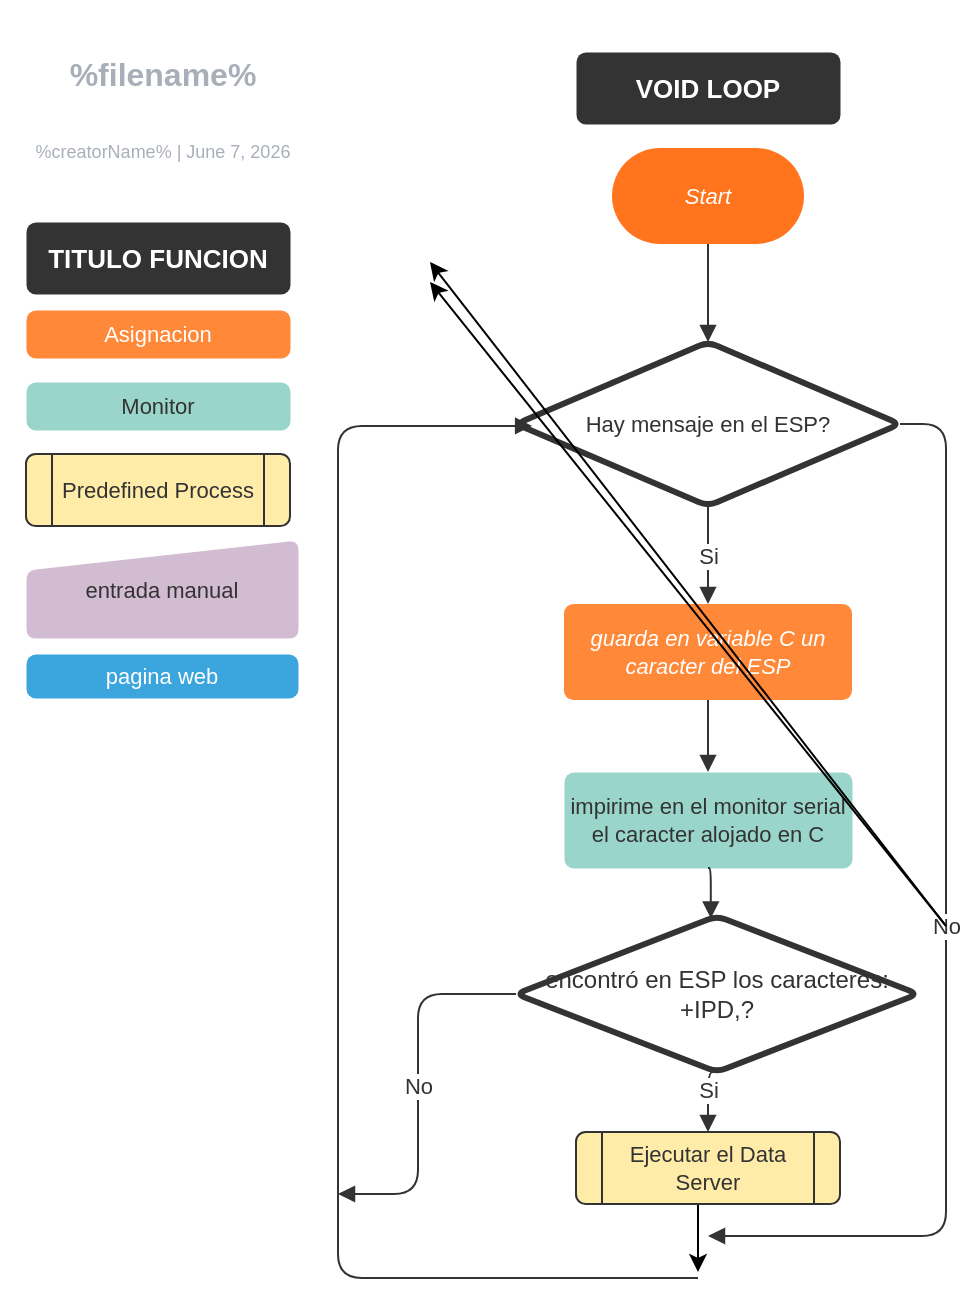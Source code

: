 <mxfile version="13.6.2" type="github" pages="3">
  <diagram id="J57KH9B6RZYCS6bBLZZx" name="Page-1">
    <mxGraphModel dx="718" dy="402" grid="1" gridSize="10" guides="1" tooltips="1" connect="1" arrows="1" fold="1" page="1" pageScale="1" pageWidth="827" pageHeight="1169" math="0" shadow="0">
      <root>
        <mxCell id="0" />
        <mxCell id="1" parent="0" />
        <UserObject label="Start" lucidchartObjectId="-.MDxyrSrIoQ" id="lFMXjnisn3vUiM2r7Eg6-1">
          <mxCell style="html=1;whiteSpace=wrap;rounded=1;arcSize=50;fontSize=11;fontColor=#ffffff;fontStyle=2;spacing=3;strokeOpacity=0;fillOpacity=100;fillColor=#ff741d;" parent="1" vertex="1" zOrder="5">
            <mxGeometry x="505" y="323" width="96" height="48" as="geometry" />
          </mxCell>
        </UserObject>
        <UserObject label="guarda en variable C un caracter del ESP" lucidchartObjectId="728Y107ycvK." id="lFMXjnisn3vUiM2r7Eg6-2">
          <mxCell style="html=1;whiteSpace=wrap;;fontSize=11;fontColor=#ffffff;fontStyle=2;spacing=3;strokeOpacity=0;fillOpacity=100;rounded=1;absoluteArcSize=1;arcSize=9.6;fillColor=#ff8839;" parent="1" vertex="1" zOrder="11">
            <mxGeometry x="481" y="551" width="144" height="48" as="geometry" />
          </mxCell>
        </UserObject>
        <UserObject label="" lucidchartObjectId="waNDZNUiQg9J" id="lFMXjnisn3vUiM2r7Eg6-3">
          <mxCell style="html=1;jettySize=18;fontSize=11;strokeColor=#333333;strokeOpacity=100;rounded=1;arcSize=24;edgeStyle=orthogonalEdgeStyle;startArrow=none;;endArrow=block;endFill=1;;exitX=0.5;exitY=1;exitPerimeter=1;entryX=0.5;entryY=-0.003;entryPerimeter=1;" parent="1" source="lFMXjnisn3vUiM2r7Eg6-1" target="lFMXjnisn3vUiM2r7Eg6-7" edge="1">
            <mxGeometry width="100" height="100" relative="1" as="geometry">
              <Array as="points" />
            </mxGeometry>
          </mxCell>
        </UserObject>
        <mxCell id="lFMXjnisn3vUiM2r7Eg6-4" value="" style="group;dropTarget=0;" parent="1" vertex="1">
          <mxGeometry x="200" y="250" width="165" height="90" as="geometry" />
        </mxCell>
        <UserObject label="%filename%" placeholders="1" lucidchartObjectId="SuaB0mNpY13K" id="lFMXjnisn3vUiM2r7Eg6-5">
          <mxCell style="html=1;whiteSpace=wrap;;fontSize=16;fontColor=#a9afb8;fontStyle=1;align=center;spacingLeft=5.628;spacingRight=9.38;spacingTop=2.68;spacing=2;strokeOpacity=0;fillOpacity=0;rounded=1;absoluteArcSize=1;arcSize=9.6;fillColor=#ffffff;" parent="lFMXjnisn3vUiM2r7Eg6-4" vertex="1" zOrder="45.132">
            <mxGeometry width="165" height="70" as="geometry" />
          </mxCell>
        </UserObject>
        <UserObject label="%creatorName%  |  %date{mmmm d, yyyy}%" placeholders="1" lucidchartObjectId="SuaBzqFhpa1o" id="lFMXjnisn3vUiM2r7Eg6-6">
          <mxCell style="html=1;whiteSpace=wrap;;fontSize=9;fontColor=#a9afb8;align=center;spacingLeft=5.628;spacingRight=9.38;spacingTop=2.68;spacing=2;strokeOpacity=0;fillOpacity=0;rounded=1;absoluteArcSize=1;arcSize=9.6;fillColor=#ffffff;" parent="lFMXjnisn3vUiM2r7Eg6-4" vertex="1" zOrder="47.132">
            <mxGeometry y="58" width="165" height="32" as="geometry" />
          </mxCell>
        </UserObject>
        <UserObject label="Hay mensaje en el ESP?" lucidchartObjectId="9JmlERP.Ujr." id="lFMXjnisn3vUiM2r7Eg6-7">
          <mxCell style="html=1;whiteSpace=wrap;rhombus;fontSize=11;fontColor=#333333;align=center;spacing=3;strokeColor=#333333;strokeOpacity=100;fillOpacity=100;rounded=1;absoluteArcSize=1;arcSize=9.6;fillColor=#ffffff;strokeWidth=3;" parent="1" vertex="1" zOrder="50.132">
            <mxGeometry x="457" y="420" width="192" height="82" as="geometry" />
          </mxCell>
        </UserObject>
        <UserObject label="" lucidchartObjectId="EWFldV10oaYS" id="lFMXjnisn3vUiM2r7Eg6-8">
          <mxCell style="html=1;jettySize=18;fontSize=11;fontColor=#333333;align=center;strokeColor=#333333;strokeOpacity=100;rounded=1;arcSize=24;edgeStyle=orthogonalEdgeStyle;startArrow=none;;endArrow=block;endFill=1;;exitX=0.5;exitY=1.003;exitPerimeter=1;entryX=0.5;entryY=0;entryPerimeter=1;" parent="1" source="lFMXjnisn3vUiM2r7Eg6-7" target="lFMXjnisn3vUiM2r7Eg6-2" edge="1">
            <mxGeometry width="100" height="100" relative="1" as="geometry">
              <Array as="points" />
            </mxGeometry>
          </mxCell>
        </UserObject>
        <mxCell id="lFMXjnisn3vUiM2r7Eg6-9" value="Si" style="text;html=1;resizable=0;labelBackgroundColor=#ffffff;align=center;verticalAlign=middle;fontColor=#333333;;fontSize=11;" parent="lFMXjnisn3vUiM2r7Eg6-8" vertex="1">
          <mxGeometry relative="1" as="geometry" />
        </mxCell>
        <UserObject label="impirime en el monitor serial el caracter alojado en C " lucidchartObjectId="kYFlknXSgfvN" id="lFMXjnisn3vUiM2r7Eg6-10">
          <mxCell style="html=1;whiteSpace=wrap;;fontSize=11;fontColor=#333333;align=center;spacing=3;strokeColor=none;strokeOpacity=100;fillOpacity=100;rounded=1;absoluteArcSize=1;arcSize=9.6;fillColor=#99d5ca;strokeWidth=0;" parent="1" vertex="1" zOrder="53.132">
            <mxGeometry x="481" y="635" width="144" height="48" as="geometry" />
          </mxCell>
        </UserObject>
        <UserObject label="" lucidchartObjectId="q3Flejtq3wXv" id="lFMXjnisn3vUiM2r7Eg6-11">
          <mxCell style="html=1;jettySize=18;fontSize=11;strokeColor=#333333;strokeOpacity=100;rounded=1;arcSize=24;edgeStyle=orthogonalEdgeStyle;startArrow=none;;endArrow=block;endFill=1;;exitX=0.5;exitY=1;exitPerimeter=1;entryX=0.5;entryY=0;entryPerimeter=1;" parent="1" source="lFMXjnisn3vUiM2r7Eg6-2" target="lFMXjnisn3vUiM2r7Eg6-10" edge="1">
            <mxGeometry width="100" height="100" relative="1" as="geometry">
              <Array as="points" />
            </mxGeometry>
          </mxCell>
        </UserObject>
        <UserObject label="&lt;div style=&quot;color:#333333;text-align: center;&quot;&gt;&lt;/div&gt;&lt;div style=&quot;color:#333333;text-align: center;&quot;&gt;encontró en ESP los caracteres:&#xa;&lt;/div&gt;&lt;div style=&quot;color:#333333;text-align: center;&quot;&gt;+IPD,?&lt;/div&gt;" lucidchartObjectId="Z3Flcusokcyv" id="lFMXjnisn3vUiM2r7Eg6-12">
          <mxCell style="html=1;whiteSpace=wrap;rhombus;overflow=width;html=1;spacing=3;strokeColor=#333333;strokeOpacity=100;fillOpacity=100;rounded=1;absoluteArcSize=1;arcSize=9.6;fillColor=#ffffff;strokeWidth=3;" parent="1" vertex="1" zOrder="55.132">
            <mxGeometry x="457" y="707" width="201" height="78" as="geometry" />
          </mxCell>
        </UserObject>
        <UserObject label="" lucidchartObjectId="I_Fl_~PFSbs2" id="lFMXjnisn3vUiM2r7Eg6-13">
          <mxCell style="html=1;jettySize=18;fontSize=11;strokeColor=#333333;strokeOpacity=100;rounded=1;arcSize=24;edgeStyle=orthogonalEdgeStyle;startArrow=none;;endArrow=block;endFill=1;;exitX=0.5;exitY=1;exitPerimeter=1;entryX=0.484;entryY=-0.002;entryPerimeter=1;" parent="1" source="lFMXjnisn3vUiM2r7Eg6-10" target="lFMXjnisn3vUiM2r7Eg6-12" edge="1">
            <mxGeometry width="100" height="100" relative="1" as="geometry">
              <Array as="points" />
            </mxGeometry>
          </mxCell>
        </UserObject>
        <UserObject label="" lucidchartObjectId="E.FlzUXnH3h0" id="lFMXjnisn3vUiM2r7Eg6-14">
          <mxCell style="html=1;jettySize=18;fontSize=11;fontColor=#333333;align=center;strokeColor=#333333;strokeOpacity=100;rounded=1;arcSize=24;edgeStyle=orthogonalEdgeStyle;startArrow=none;;endArrow=block;endFill=1;;exitX=0.5;exitY=1.005;exitPerimeter=1;entryX=0.5;entryY=-0.017;entryPerimeter=1;" parent="1" source="lFMXjnisn3vUiM2r7Eg6-12" target="lFMXjnisn3vUiM2r7Eg6-21" edge="1">
            <mxGeometry width="100" height="100" relative="1" as="geometry">
              <Array as="points" />
            </mxGeometry>
          </mxCell>
        </UserObject>
        <mxCell id="lFMXjnisn3vUiM2r7Eg6-15" value="Si" style="text;html=1;resizable=0;labelBackgroundColor=#ffffff;align=center;verticalAlign=middle;fontColor=#333333;;fontSize=11;" parent="lFMXjnisn3vUiM2r7Eg6-14" vertex="1">
          <mxGeometry x="-0.21" relative="1" as="geometry" />
        </mxCell>
        <UserObject label="" lucidchartObjectId="m~Fl4IxWwYt0" id="lFMXjnisn3vUiM2r7Eg6-16">
          <mxCell style="html=1;jettySize=18;fontSize=11;fontColor=#333333;align=center;strokeColor=#333333;strokeOpacity=100;rounded=1;arcSize=24;edgeStyle=elbowEdgeStyle;startArrow=none;;endArrow=block;endFill=1;;exitX=0.007;exitY=0.5;exitPerimeter=1;" parent="1" source="lFMXjnisn3vUiM2r7Eg6-12" edge="1">
            <mxGeometry width="100" height="100" relative="1" as="geometry">
              <Array as="points">
                <mxPoint x="408" y="798" />
              </Array>
              <mxPoint x="368" y="846" as="targetPoint" />
            </mxGeometry>
          </mxCell>
        </UserObject>
        <mxCell id="lFMXjnisn3vUiM2r7Eg6-17" value="No" style="text;html=1;resizable=0;labelBackgroundColor=#ffffff;align=center;verticalAlign=middle;fontColor=#333333;;fontSize=11;" parent="lFMXjnisn3vUiM2r7Eg6-16" vertex="1">
          <mxGeometry relative="1" as="geometry" />
        </mxCell>
        <UserObject label="Asignacion" lucidchartObjectId="laGla~-XFChX" id="lFMXjnisn3vUiM2r7Eg6-18">
          <mxCell style="html=1;whiteSpace=wrap;;fontSize=11;fontColor=#ffffff;align=center;spacing=3;strokeColor=none;strokeOpacity=100;fillOpacity=100;rounded=1;absoluteArcSize=1;arcSize=9.6;fillColor=#ff8839;strokeWidth=0;" parent="1" vertex="1" zOrder="59.132">
            <mxGeometry x="212" y="404" width="132" height="24" as="geometry" />
          </mxCell>
        </UserObject>
        <UserObject label="Monitor" lucidchartObjectId="9aGlWO-1YdPX" id="lFMXjnisn3vUiM2r7Eg6-19">
          <mxCell style="html=1;whiteSpace=wrap;;fontSize=11;fontColor=#333333;align=center;spacing=3;strokeColor=none;strokeOpacity=100;fillOpacity=100;rounded=1;absoluteArcSize=1;arcSize=9.6;fillColor=#99d5ca;strokeWidth=0;" parent="1" vertex="1" zOrder="60.132">
            <mxGeometry x="212" y="440" width="132" height="24" as="geometry" />
          </mxCell>
        </UserObject>
        <UserObject label="Predefined Process" lucidchartObjectId="leGlDY~Ii-IC" id="lFMXjnisn3vUiM2r7Eg6-20">
          <mxCell style="html=1;whiteSpace=wrap;shape=process;fontSize=11;fontColor=#333333;align=center;spacing=3;strokeColor=#333333;strokeOpacity=100;fillOpacity=100;rounded=1;absoluteArcSize=1;arcSize=9.6;fillColor=#ffeca9;" parent="1" vertex="1" zOrder="62.132">
            <mxGeometry x="212" y="476" width="132" height="36" as="geometry" />
          </mxCell>
        </UserObject>
        <mxCell id="vPxWnhAwNGNxRPmEON6K-1" style="edgeStyle=orthogonalEdgeStyle;rounded=0;orthogonalLoop=1;jettySize=auto;html=1;exitX=0.5;exitY=1;exitDx=0;exitDy=0;" parent="1" source="lFMXjnisn3vUiM2r7Eg6-21" edge="1">
          <mxGeometry relative="1" as="geometry">
            <mxPoint x="548" y="885" as="targetPoint" />
          </mxGeometry>
        </mxCell>
        <UserObject label="Ejecutar el Data Server" lucidchartObjectId="SfGlQL4ZKTYL" id="lFMXjnisn3vUiM2r7Eg6-21">
          <mxCell style="html=1;whiteSpace=wrap;shape=process;fontSize=11;fontColor=#333333;align=center;spacing=3;strokeColor=#333333;strokeOpacity=100;fillOpacity=100;rounded=1;absoluteArcSize=1;arcSize=9.6;fillColor=#ffeca9;" parent="1" vertex="1" zOrder="63.132">
            <mxGeometry x="487" y="815" width="132" height="36" as="geometry" />
          </mxCell>
        </UserObject>
        <UserObject label="" lucidchartObjectId="PhGl4kNF~YYb" id="lFMXjnisn3vUiM2r7Eg6-22">
          <mxCell style="html=1;jettySize=18;fontSize=11;fontColor=#333333;align=center;strokeColor=#333333;strokeOpacity=100;rounded=1;arcSize=24;edgeStyle=elbowEdgeStyle;startArrow=none;;endArrow=block;endFill=1;;exitX=0.993;exitY=0.5;exitPerimeter=1;" parent="1" source="lFMXjnisn3vUiM2r7Eg6-7" edge="1">
            <mxGeometry width="100" height="100" relative="1" as="geometry">
              <Array as="points">
                <mxPoint x="672" y="462" />
                <mxPoint x="672" y="485" />
                <mxPoint x="672" y="485" />
                <mxPoint x="672" y="867" />
              </Array>
              <mxPoint x="553" y="867" as="targetPoint" />
            </mxGeometry>
          </mxCell>
        </UserObject>
        <mxCell id="lFMXjnisn3vUiM2r7Eg6-23" value="No" style="text;html=1;resizable=0;labelBackgroundColor=#ffffff;align=center;verticalAlign=middle;fontColor=#333333;;fontSize=11;" parent="lFMXjnisn3vUiM2r7Eg6-22" vertex="1">
          <mxGeometry relative="1" as="geometry" />
        </mxCell>
        <mxCell id="vPxWnhAwNGNxRPmEON6K-2" style="edgeStyle=orthogonalEdgeStyle;rounded=0;orthogonalLoop=1;jettySize=auto;html=1;exitX=0;exitY=0;exitDx=0;exitDy=0;" parent="lFMXjnisn3vUiM2r7Eg6-22" source="lFMXjnisn3vUiM2r7Eg6-23" edge="1">
          <mxGeometry relative="1" as="geometry">
            <mxPoint x="414" y="390" as="targetPoint" />
          </mxGeometry>
        </mxCell>
        <mxCell id="vPxWnhAwNGNxRPmEON6K-3" style="edgeStyle=orthogonalEdgeStyle;rounded=0;orthogonalLoop=1;jettySize=auto;html=1;exitX=0;exitY=0;exitDx=0;exitDy=0;" parent="lFMXjnisn3vUiM2r7Eg6-22" source="lFMXjnisn3vUiM2r7Eg6-23" edge="1">
          <mxGeometry relative="1" as="geometry">
            <mxPoint x="414" y="380" as="targetPoint" />
          </mxGeometry>
        </mxCell>
        <UserObject label="" lucidchartObjectId="HiGlYCXL8vXb" id="lFMXjnisn3vUiM2r7Eg6-24">
          <mxCell style="html=1;jettySize=18;fontSize=11;strokeColor=#333333;strokeOpacity=100;rounded=1;arcSize=24;edgeStyle=elbowEdgeStyle;startArrow=none;;endArrow=block;endFill=1;;entryX=0.042;entryY=0.512;entryDx=0;entryDy=0;entryPerimeter=0;" parent="1" target="lFMXjnisn3vUiM2r7Eg6-7" edge="1">
            <mxGeometry width="100" height="100" relative="1" as="geometry">
              <Array as="points">
                <mxPoint x="368" y="738" />
                <mxPoint x="378" y="990" />
                <mxPoint x="368" y="1000" />
                <mxPoint x="318" y="730" />
                <mxPoint x="318" y="560" />
                <mxPoint x="453" y="986" />
                <mxPoint x="321" y="986" />
                <mxPoint x="321" y="512" />
              </Array>
              <mxPoint x="478" y="495" as="targetPoint" />
              <mxPoint x="548" y="888" as="sourcePoint" />
            </mxGeometry>
          </mxCell>
        </UserObject>
        <UserObject label="TITULO FUNCION" lucidchartObjectId="GoGl5f8_dVX1" id="lFMXjnisn3vUiM2r7Eg6-25">
          <mxCell style="html=1;whiteSpace=wrap;;fontSize=13;fontColor=#ffffff;fontStyle=1;align=center;spacing=3;strokeColor=none;strokeOpacity=100;fillOpacity=100;rounded=1;absoluteArcSize=1;arcSize=9.6;fillColor=#333333;strokeWidth=0;" parent="1" vertex="1" zOrder="66.132">
            <mxGeometry x="212" y="360" width="132" height="36" as="geometry" />
          </mxCell>
        </UserObject>
        <UserObject label="VOID LOOP" lucidchartObjectId="BpGlyWXuldib" id="lFMXjnisn3vUiM2r7Eg6-26">
          <mxCell style="html=1;whiteSpace=wrap;;fontSize=13;fontColor=#ffffff;fontStyle=1;align=center;spacing=3;strokeColor=none;strokeOpacity=100;fillOpacity=100;rounded=1;absoluteArcSize=1;arcSize=9.6;fillColor=#333333;strokeWidth=0;" parent="1" vertex="1" zOrder="67.132">
            <mxGeometry x="487" y="275" width="132" height="36" as="geometry" />
          </mxCell>
        </UserObject>
        <UserObject label="entrada manual" lucidchartObjectId="bremhlxDmQ40" id="9FtH_NDsybdByV00TXdF-1">
          <mxCell style="html=1;whiteSpace=wrap;shape=manualInput;size=15;fontSize=11;fontColor=#333333;align=center;spacing=3;strokeColor=none;strokeOpacity=100;fillOpacity=100;rounded=1;absoluteArcSize=1;arcSize=9.6;fillColor=#d1bcd2;strokeWidth=0;" vertex="1" zOrder="100.132" parent="1">
            <mxGeometry x="212" y="519" width="136" height="49" as="geometry" />
          </mxCell>
        </UserObject>
        <UserObject label="pagina web" lucidchartObjectId="_8JliMPBmOBt" id="9FtH_NDsybdByV00TXdF-2">
          <mxCell style="html=1;whiteSpace=wrap;;fontSize=11;fontColor=#ffffff;align=center;spacing=3;strokeColor=none;strokeOpacity=100;fillOpacity=100;rounded=1;absoluteArcSize=1;arcSize=9.6;fillColor=#3aa6dd;strokeWidth=0;" vertex="1" zOrder="91.132" parent="1">
            <mxGeometry x="212" y="576" width="136" height="22" as="geometry" />
          </mxCell>
        </UserObject>
      </root>
    </mxGraphModel>
  </diagram>
  <diagram id="AEMe4v9EDdZfZZdg3ouH" name="Page-2">
    <mxGraphModel dx="-233" dy="332" grid="1" gridSize="10" guides="1" tooltips="1" connect="1" arrows="1" fold="1" page="1" pageScale="1" pageWidth="827" pageHeight="1169" math="0" shadow="0">
      <root>
        <mxCell id="ReJMPsM0lWOhZXJZLUvU-0" />
        <mxCell id="ReJMPsM0lWOhZXJZLUvU-1" parent="ReJMPsM0lWOhZXJZLUvU-0" />
        <mxCell id="BzxhvAwY0qylbzLp8Mxo-0" style="edgeStyle=orthogonalEdgeStyle;rounded=0;orthogonalLoop=1;jettySize=auto;html=1;exitX=0.5;exitY=1;exitDx=0;exitDy=0;entryX=0.5;entryY=0;entryDx=0;entryDy=0;fontColor=#000000;" parent="ReJMPsM0lWOhZXJZLUvU-1" source="BzxhvAwY0qylbzLp8Mxo-1" target="BzxhvAwY0qylbzLp8Mxo-5" edge="1">
          <mxGeometry relative="1" as="geometry" />
        </mxCell>
        <UserObject label="Start" lucidchartObjectId="ZnIljQx2n8T9" id="BzxhvAwY0qylbzLp8Mxo-1">
          <mxCell style="html=1;whiteSpace=wrap;rounded=1;arcSize=50;fontSize=11;fontColor=#ffffff;fontStyle=2;spacing=3;strokeOpacity=0;fillOpacity=100;fillColor=#ff741d;" parent="ReJMPsM0lWOhZXJZLUvU-1" vertex="1" zOrder="69.132">
            <mxGeometry x="1133.5" y="228" width="96" height="48" as="geometry" />
          </mxCell>
        </UserObject>
        <UserObject label="sendData" lucidchartObjectId="hnIl0t_b-5cP" id="BzxhvAwY0qylbzLp8Mxo-2">
          <mxCell style="html=1;whiteSpace=wrap;;fontSize=13;fontColor=#ffffff;fontStyle=1;align=center;spacing=3;strokeColor=none;strokeOpacity=100;fillOpacity=100;rounded=1;absoluteArcSize=1;arcSize=9.6;fillColor=#333333;strokeWidth=0;" parent="ReJMPsM0lWOhZXJZLUvU-1" vertex="1" zOrder="68.132">
            <mxGeometry x="1115.5" y="180" width="132" height="36" as="geometry" />
          </mxCell>
        </UserObject>
        <mxCell id="BzxhvAwY0qylbzLp8Mxo-3" value="se usa para enviar comandos al ESP y tiene 2 variables de entrada: &quot;comando&quot; y &quot;tiempo&quot;" style="text;html=1;strokeColor=none;fillColor=none;align=center;verticalAlign=middle;whiteSpace=wrap;rounded=0;" parent="ReJMPsM0lWOhZXJZLUvU-1" vertex="1">
          <mxGeometry x="1263.5" y="188" width="210" height="20" as="geometry" />
        </mxCell>
        <mxCell id="XB3XruMMxSneO8XcB0y9-14" style="edgeStyle=orthogonalEdgeStyle;rounded=0;orthogonalLoop=1;jettySize=auto;html=1;exitX=0.5;exitY=1;exitDx=0;exitDy=0;entryX=0.5;entryY=0;entryDx=0;entryDy=0;fontSize=11;" edge="1" parent="ReJMPsM0lWOhZXJZLUvU-1" source="BzxhvAwY0qylbzLp8Mxo-5" target="BzxhvAwY0qylbzLp8Mxo-7">
          <mxGeometry relative="1" as="geometry" />
        </mxCell>
        <UserObject label="&lt;div style=&quot;color: #ffffff ; text-align: center&quot;&gt;crea variable &quot;time&quot; y almacena el tiempo transcurrido desde que comenzó a ejecutar el programa&lt;/div&gt;" lucidchartObjectId="1pIlAKLr_lVP" id="BzxhvAwY0qylbzLp8Mxo-5">
          <mxCell style="html=1;whiteSpace=wrap;;overflow=width;html=1;spacing=3;strokeColor=none;strokeOpacity=100;fillOpacity=100;rounded=1;absoluteArcSize=1;arcSize=9.6;fillColor=#ff8839;strokeWidth=0;" parent="ReJMPsM0lWOhZXJZLUvU-1" vertex="1" zOrder="71.132">
            <mxGeometry x="1097.5" y="295" width="168" height="81" as="geometry" />
          </mxCell>
        </UserObject>
        <mxCell id="BzxhvAwY0qylbzLp8Mxo-6" style="edgeStyle=orthogonalEdgeStyle;rounded=0;orthogonalLoop=1;jettySize=auto;html=1;exitX=0.5;exitY=1;exitDx=0;exitDy=0;entryX=0.5;entryY=0;entryDx=0;entryDy=0;entryPerimeter=0;fontColor=#000000;" parent="ReJMPsM0lWOhZXJZLUvU-1" source="BzxhvAwY0qylbzLp8Mxo-7" target="BzxhvAwY0qylbzLp8Mxo-10" edge="1">
          <mxGeometry relative="1" as="geometry" />
        </mxCell>
        <UserObject label="&lt;div style=&quot;color: #ffffff ; text-align: center&quot;&gt;Envia el contenido de la variable &quot;comando&quot; al ESP&lt;/div&gt;" lucidchartObjectId="1pIlAKLr_lVP" id="BzxhvAwY0qylbzLp8Mxo-7">
          <mxCell style="html=1;whiteSpace=wrap;;overflow=width;html=1;spacing=3;strokeColor=none;strokeOpacity=100;fillOpacity=100;rounded=1;absoluteArcSize=1;arcSize=9.6;fillColor=#ff8839;strokeWidth=0;" parent="ReJMPsM0lWOhZXJZLUvU-1" vertex="1" zOrder="71.132">
            <mxGeometry x="1097.5" y="397" width="168" height="56" as="geometry" />
          </mxCell>
        </UserObject>
        <mxCell id="XB3XruMMxSneO8XcB0y9-0" style="edgeStyle=orthogonalEdgeStyle;rounded=0;orthogonalLoop=1;jettySize=auto;html=1;exitX=0.5;exitY=1;exitDx=0;exitDy=0;exitPerimeter=0;entryX=0.5;entryY=0;entryDx=0;entryDy=0;entryPerimeter=0;fontSize=11;" edge="1" parent="ReJMPsM0lWOhZXJZLUvU-1" source="BzxhvAwY0qylbzLp8Mxo-10" target="BzxhvAwY0qylbzLp8Mxo-15">
          <mxGeometry relative="1" as="geometry" />
        </mxCell>
        <mxCell id="XB3XruMMxSneO8XcB0y9-16" style="edgeStyle=orthogonalEdgeStyle;rounded=0;orthogonalLoop=1;jettySize=auto;html=1;exitX=1;exitY=0.5;exitDx=0;exitDy=0;exitPerimeter=0;entryX=0.5;entryY=0;entryDx=0;entryDy=0;fontSize=11;" edge="1" parent="ReJMPsM0lWOhZXJZLUvU-1" source="BzxhvAwY0qylbzLp8Mxo-10" target="BzxhvAwY0qylbzLp8Mxo-23">
          <mxGeometry relative="1" as="geometry">
            <Array as="points">
              <mxPoint x="1410" y="533" />
              <mxPoint x="1410" y="910" />
              <mxPoint x="1179" y="910" />
            </Array>
          </mxGeometry>
        </mxCell>
        <mxCell id="BzxhvAwY0qylbzLp8Mxo-10" value="Ya termino&amp;nbsp;el tiempo?" style="strokeWidth=2;html=1;shape=mxgraph.flowchart.decision;fontColor=#000000;fillColor=#FFFFFF;whiteSpace=wrap;" parent="ReJMPsM0lWOhZXJZLUvU-1" vertex="1">
          <mxGeometry x="1080" y="488" width="203" height="90" as="geometry" />
        </mxCell>
        <mxCell id="BzxhvAwY0qylbzLp8Mxo-11" style="edgeStyle=orthogonalEdgeStyle;rounded=0;orthogonalLoop=1;jettySize=auto;html=1;exitX=0.5;exitY=1;exitDx=0;exitDy=0;entryX=0.5;entryY=0;entryDx=0;entryDy=0;fontColor=#000000;" parent="ReJMPsM0lWOhZXJZLUvU-1" source="BzxhvAwY0qylbzLp8Mxo-12" target="BzxhvAwY0qylbzLp8Mxo-17" edge="1">
          <mxGeometry relative="1" as="geometry" />
        </mxCell>
        <UserObject label="&lt;div style=&quot;color: #ffffff ; text-align: center&quot;&gt;Crea variable &#39;c&#39; y lee el siguiente caracter enviado por el ESP&lt;/div&gt;" lucidchartObjectId="1pIlAKLr_lVP" id="BzxhvAwY0qylbzLp8Mxo-12">
          <mxCell style="html=1;whiteSpace=wrap;;overflow=width;html=1;spacing=3;strokeColor=none;strokeOpacity=100;fillOpacity=100;rounded=1;absoluteArcSize=1;arcSize=9.6;fillColor=#ff8839;strokeWidth=0;" parent="ReJMPsM0lWOhZXJZLUvU-1" vertex="1" zOrder="71.132">
            <mxGeometry x="1097.5" y="766" width="168" height="56" as="geometry" />
          </mxCell>
        </UserObject>
        <mxCell id="XB3XruMMxSneO8XcB0y9-11" style="edgeStyle=orthogonalEdgeStyle;rounded=0;orthogonalLoop=1;jettySize=auto;html=1;exitX=0.5;exitY=1;exitDx=0;exitDy=0;exitPerimeter=0;entryX=0.5;entryY=0;entryDx=0;entryDy=0;fontSize=11;" edge="1" parent="ReJMPsM0lWOhZXJZLUvU-1" source="BzxhvAwY0qylbzLp8Mxo-15" target="BzxhvAwY0qylbzLp8Mxo-12">
          <mxGeometry relative="1" as="geometry" />
        </mxCell>
        <mxCell id="XB3XruMMxSneO8XcB0y9-12" style="edgeStyle=orthogonalEdgeStyle;rounded=0;orthogonalLoop=1;jettySize=auto;html=1;exitX=0;exitY=0.5;exitDx=0;exitDy=0;exitPerimeter=0;fontSize=11;" edge="1" parent="ReJMPsM0lWOhZXJZLUvU-1" source="BzxhvAwY0qylbzLp8Mxo-15">
          <mxGeometry relative="1" as="geometry">
            <mxPoint x="1180" y="460.0" as="targetPoint" />
            <Array as="points">
              <mxPoint x="1050" y="665" />
              <mxPoint x="1050" y="460" />
            </Array>
          </mxGeometry>
        </mxCell>
        <mxCell id="BzxhvAwY0qylbzLp8Mxo-15" value="Hay datos por leer en el ESP?" style="strokeWidth=2;html=1;shape=mxgraph.flowchart.decision;whiteSpace=wrap;fillColor=#FFFFFF;fontColor=#000000;" parent="ReJMPsM0lWOhZXJZLUvU-1" vertex="1">
          <mxGeometry x="1080" y="615" width="203" height="100" as="geometry" />
        </mxCell>
        <mxCell id="XB3XruMMxSneO8XcB0y9-5" style="edgeStyle=orthogonalEdgeStyle;rounded=0;orthogonalLoop=1;jettySize=auto;html=1;exitX=0.5;exitY=1;exitDx=0;exitDy=0;fontSize=11;" edge="1" parent="ReJMPsM0lWOhZXJZLUvU-1" source="BzxhvAwY0qylbzLp8Mxo-17">
          <mxGeometry relative="1" as="geometry">
            <mxPoint x="1340" y="660" as="targetPoint" />
          </mxGeometry>
        </mxCell>
        <UserObject label="imprime en monitor serial el contenido de la variable c" lucidchartObjectId="eXIll6rsDMtW" id="BzxhvAwY0qylbzLp8Mxo-17">
          <mxCell style="html=1;whiteSpace=wrap;;fontSize=11;fontColor=#333333;align=center;spacing=3;strokeColor=none;strokeOpacity=100;fillOpacity=100;rounded=1;absoluteArcSize=1;arcSize=9.6;fillColor=#99d5ca;strokeWidth=0;" parent="ReJMPsM0lWOhZXJZLUvU-1" vertex="1" zOrder="78.132">
            <mxGeometry x="1097.5" y="839" width="168" height="38" as="geometry" />
          </mxCell>
        </UserObject>
        <mxCell id="BzxhvAwY0qylbzLp8Mxo-18" value="No" style="text;html=1;strokeColor=none;fillColor=none;align=center;verticalAlign=middle;whiteSpace=wrap;rounded=0;fontColor=#000000;labelBackgroundColor=#ffffff;" parent="ReJMPsM0lWOhZXJZLUvU-1" vertex="1">
          <mxGeometry x="1040" y="655" width="40" height="20" as="geometry" />
        </mxCell>
        <mxCell id="BzxhvAwY0qylbzLp8Mxo-19" value="Si" style="text;html=1;strokeColor=none;fillColor=none;align=center;verticalAlign=middle;whiteSpace=wrap;rounded=0;fontColor=#000000;labelBackgroundColor=#ffffff;" parent="ReJMPsM0lWOhZXJZLUvU-1" vertex="1">
          <mxGeometry x="1159.5" y="727" width="40" height="20" as="geometry" />
        </mxCell>
        <mxCell id="BzxhvAwY0qylbzLp8Mxo-21" value="No" style="text;html=1;strokeColor=none;fillColor=none;align=center;verticalAlign=middle;whiteSpace=wrap;rounded=0;fontColor=#000000;labelBackgroundColor=#ffffff;" parent="ReJMPsM0lWOhZXJZLUvU-1" vertex="1">
          <mxGeometry x="1154.5" y="583" width="36" height="20" as="geometry" />
        </mxCell>
        <UserObject label="&lt;div style=&quot;color: #ffffff ; text-align: center&quot;&gt;RETORNO&lt;/div&gt;" lucidchartObjectId="1pIlAKLr_lVP" id="BzxhvAwY0qylbzLp8Mxo-23">
          <mxCell style="html=1;whiteSpace=wrap;;overflow=width;html=1;spacing=3;strokeColor=none;strokeOpacity=100;fillOpacity=100;rounded=1;absoluteArcSize=1;arcSize=9.6;fillColor=#ff8839;strokeWidth=0;" parent="ReJMPsM0lWOhZXJZLUvU-1" vertex="1" zOrder="71.132">
            <mxGeometry x="1095.5" y="930" width="168" height="31" as="geometry" />
          </mxCell>
        </UserObject>
        <mxCell id="BzxhvAwY0qylbzLp8Mxo-24" value="Si" style="text;html=1;strokeColor=none;fillColor=none;align=center;verticalAlign=middle;whiteSpace=wrap;rounded=0;fontColor=#000000;labelBackgroundColor=#ffffff;" parent="ReJMPsM0lWOhZXJZLUvU-1" vertex="1">
          <mxGeometry x="1320" y="523" width="40" height="20" as="geometry" />
        </mxCell>
        <mxCell id="XB3XruMMxSneO8XcB0y9-6" value="" style="endArrow=none;html=1;fontSize=11;" edge="1" parent="ReJMPsM0lWOhZXJZLUvU-1">
          <mxGeometry width="50" height="50" relative="1" as="geometry">
            <mxPoint x="1340" y="600" as="sourcePoint" />
            <mxPoint x="1340" y="660" as="targetPoint" />
          </mxGeometry>
        </mxCell>
        <mxCell id="XB3XruMMxSneO8XcB0y9-7" value="" style="endArrow=classic;html=1;fontSize=11;entryX=0.75;entryY=1;entryDx=0;entryDy=0;" edge="1" parent="ReJMPsM0lWOhZXJZLUvU-1" target="BzxhvAwY0qylbzLp8Mxo-21">
          <mxGeometry width="50" height="50" relative="1" as="geometry">
            <mxPoint x="1340" y="603" as="sourcePoint" />
            <mxPoint x="1280" y="680" as="targetPoint" />
            <Array as="points">
              <mxPoint x="1240" y="603" />
              <mxPoint x="1190" y="603" />
            </Array>
          </mxGeometry>
        </mxCell>
        <mxCell id="XB3XruMMxSneO8XcB0y9-20" value="Text" style="text;html=1;strokeColor=none;fillColor=none;align=center;verticalAlign=middle;whiteSpace=wrap;rounded=0;fontSize=11;" vertex="1" parent="ReJMPsM0lWOhZXJZLUvU-1">
          <mxGeometry x="1240" y="640" width="40" height="20" as="geometry" />
        </mxCell>
        <mxCell id="XB3XruMMxSneO8XcB0y9-21" value="Aqui quedo un corchete sin ejecutar" style="text;html=1;strokeColor=none;fillColor=none;align=center;verticalAlign=middle;whiteSpace=wrap;rounded=0;fontSize=11;" vertex="1" parent="ReJMPsM0lWOhZXJZLUvU-1">
          <mxGeometry x="1089.5" y="970" width="180" height="20" as="geometry" />
        </mxCell>
      </root>
    </mxGraphModel>
  </diagram>
  <diagram id="GH1haCNf4SAXHt_f2ADE" name="Page-3">
    <mxGraphModel dx="718" dy="1571" grid="1" gridSize="10" guides="1" tooltips="1" connect="1" arrows="1" fold="1" page="1" pageScale="1" pageWidth="827" pageHeight="1169" math="0" shadow="0">
      <root>
        <mxCell id="HaMQAaqq_N-yd5tdoKsN-0" />
        <mxCell id="HaMQAaqq_N-yd5tdoKsN-1" parent="HaMQAaqq_N-yd5tdoKsN-0" />
        <UserObject label="DATA SERVER" lucidchartObjectId="hnIl0t_b-5cP" id="tnh9P-yPczUkYGDK0phM-0">
          <mxCell style="html=1;whiteSpace=wrap;;fontSize=13;fontColor=#ffffff;fontStyle=1;align=center;spacing=3;strokeColor=none;strokeOpacity=100;fillOpacity=100;rounded=1;absoluteArcSize=1;arcSize=9.6;fillColor=#333333;strokeWidth=0;" parent="HaMQAaqq_N-yd5tdoKsN-1" vertex="1" zOrder="68.132">
            <mxGeometry x="62" y="-1156" width="132" height="36" as="geometry" />
          </mxCell>
        </UserObject>
        <UserObject label="Start" lucidchartObjectId="ZnIljQx2n8T9" id="tnh9P-yPczUkYGDK0phM-1">
          <mxCell style="html=1;whiteSpace=wrap;rounded=1;arcSize=50;fontSize=11;fontColor=#ffffff;fontStyle=2;spacing=3;strokeOpacity=0;fillOpacity=100;fillColor=#ff741d;" parent="HaMQAaqq_N-yd5tdoKsN-1" vertex="1" zOrder="69.132">
            <mxGeometry x="74" y="-1108" width="96" height="48" as="geometry" />
          </mxCell>
        </UserObject>
        <UserObject label="&lt;div style=&quot;color:#ffffff;text-align: center;&quot;&gt;retardo de 2 seg&lt;/div&gt;&lt;span style=&quot;font-size:13px;color:#000000;text-align: center;&quot;&gt; &lt;/span&gt;" lucidchartObjectId="OoIl5Y-217MX" id="tnh9P-yPczUkYGDK0phM-2">
          <mxCell style="html=1;whiteSpace=wrap;;overflow=width;html=1;spacing=3;strokeColor=none;strokeOpacity=100;fillOpacity=100;rounded=1;absoluteArcSize=1;arcSize=9.6;fillColor=#ff8839;strokeWidth=0;" parent="HaMQAaqq_N-yd5tdoKsN-1" vertex="1" zOrder="70.132">
            <mxGeometry x="38" y="-1035" width="168" height="24" as="geometry" />
          </mxCell>
        </UserObject>
        <UserObject label="&lt;div style=&quot;color: #ffffff ; text-align: center&quot;&gt;guarda en variable conexiónID&lt;br&gt;&lt;/div&gt;&lt;div style=&quot;color: #ffffff ; text-align: center&quot;&gt;el caracter que lee en ESP después de &quot;+IPD,&quot; (eso es la identificación del usuario que envía una solicitud)&lt;/div&gt;" lucidchartObjectId="1pIlAKLr_lVP" id="tnh9P-yPczUkYGDK0phM-3">
          <mxCell style="html=1;whiteSpace=wrap;;overflow=width;html=1;spacing=3;strokeColor=none;strokeOpacity=100;fillOpacity=100;rounded=1;absoluteArcSize=1;arcSize=9.6;fillColor=#ff8839;strokeWidth=0;" parent="HaMQAaqq_N-yd5tdoKsN-1" vertex="1" zOrder="71.132">
            <mxGeometry x="38" y="-988" width="168" height="81" as="geometry" />
          </mxCell>
        </UserObject>
        <UserObject label="Busca en el ESP los caracteres &quot;LED=&quot;" lucidchartObjectId="JxIlRJ30BuzQ" id="tnh9P-yPczUkYGDK0phM-4">
          <mxCell style="html=1;whiteSpace=wrap;;fontSize=11;fontColor=#ffffff;align=center;spacing=3;strokeColor=none;strokeOpacity=100;fillOpacity=100;rounded=1;absoluteArcSize=1;arcSize=9.6;fillColor=#ff8839;strokeWidth=0;" parent="HaMQAaqq_N-yd5tdoKsN-1" vertex="1" zOrder="72.132">
            <mxGeometry x="38" y="-880" width="168" height="38" as="geometry" />
          </mxCell>
        </UserObject>
        <UserObject label="&lt;div style=&quot;color:#ffffff;text-align: center;&quot;&gt;escribe en la variable &lt;/div&gt;&lt;span style=&quot;color:#333333;text-align: center;&quot;&gt;state &lt;/span&gt;&lt;span style=&quot;color:#ffffff;text-align: center;&quot;&gt;el caracter que encuentra despues de &quot;LED=&quot; y resta 48 &lt;/span&gt;" lucidchartObjectId="pzIla.2Y3vQ2" id="tnh9P-yPczUkYGDK0phM-5">
          <mxCell style="html=1;whiteSpace=wrap;;overflow=width;html=1;spacing=3;strokeColor=none;strokeOpacity=100;fillOpacity=100;rounded=1;absoluteArcSize=1;arcSize=9.6;fillColor=#ff8839;strokeWidth=0;" parent="HaMQAaqq_N-yd5tdoKsN-1" vertex="1" zOrder="73.132">
            <mxGeometry x="38" y="-823" width="168" height="57" as="geometry" />
          </mxCell>
        </UserObject>
        <UserObject label="escribe en pin 13 el contenido de la variable state (prende o apaga el LED)" lucidchartObjectId="LNIlwVLm4Pa5" id="tnh9P-yPczUkYGDK0phM-8">
          <mxCell style="html=1;whiteSpace=wrap;;fontSize=11;fontColor=#ffffff;align=center;spacing=3;strokeColor=none;strokeOpacity=100;fillOpacity=100;rounded=1;absoluteArcSize=1;arcSize=9.6;strokeWidth=0;fillColor=#FF8839;" parent="HaMQAaqq_N-yd5tdoKsN-1" vertex="1" zOrder="75.132">
            <mxGeometry x="38" y="-748" width="168" height="45" as="geometry" />
          </mxCell>
        </UserObject>
        <UserObject label="ESP tiene datos?" lucidchartObjectId="6QIlAMrQ1IXC" id="tnh9P-yPczUkYGDK0phM-9">
          <mxCell style="html=1;whiteSpace=wrap;rhombus;fontSize=11;fontColor=#333333;align=center;spacing=3;strokeColor=#333333;strokeOpacity=100;fillOpacity=100;rounded=1;absoluteArcSize=1;arcSize=9.6;fillColor=#ffffff;strokeWidth=3;" parent="HaMQAaqq_N-yd5tdoKsN-1" vertex="1" zOrder="76.132">
            <mxGeometry x="26" y="-645" width="192" height="36" as="geometry" />
          </mxCell>
        </UserObject>
        <UserObject label="escribe en variable c el caracter que hay en el ESP" lucidchartObjectId="zSIltxHqCxMt" id="tnh9P-yPczUkYGDK0phM-10">
          <mxCell style="html=1;whiteSpace=wrap;;fontSize=11;fontColor=#ffffff;align=center;spacing=3;strokeColor=none;strokeOpacity=100;fillOpacity=100;rounded=1;absoluteArcSize=1;arcSize=9.6;fillColor=#ff8839;strokeWidth=0;" parent="HaMQAaqq_N-yd5tdoKsN-1" vertex="1" zOrder="77.132">
            <mxGeometry x="38" y="-585" width="168" height="45" as="geometry" />
          </mxCell>
        </UserObject>
        <UserObject label="imprime en monitor serial el contenido de la variable c" lucidchartObjectId="eXIll6rsDMtW" id="tnh9P-yPczUkYGDK0phM-11">
          <mxCell style="html=1;whiteSpace=wrap;;fontSize=11;fontColor=#333333;align=center;spacing=3;strokeColor=none;strokeOpacity=100;fillOpacity=100;rounded=1;absoluteArcSize=1;arcSize=9.6;fillColor=#99d5ca;strokeWidth=0;" parent="HaMQAaqq_N-yd5tdoKsN-1" vertex="1" zOrder="78.132">
            <mxGeometry x="38" y="-527" width="168" height="38" as="geometry" />
          </mxCell>
        </UserObject>
        <UserObject label="" lucidchartObjectId="IRJlyQ5qa8IW" id="tnh9P-yPczUkYGDK0phM-12">
          <mxCell style="html=1;jettySize=18;fontSize=11;fontColor=#333333;align=center;strokeColor=#333333;strokeOpacity=100;rounded=1;arcSize=24;edgeStyle=orthogonalEdgeStyle;startArrow=none;;endArrow=block;endFill=1;;exitX=0.5;exitY=1.022;exitPerimeter=1;entryX=0.5;entryY=0;entryPerimeter=1;" parent="HaMQAaqq_N-yd5tdoKsN-1" source="tnh9P-yPczUkYGDK0phM-9" target="tnh9P-yPczUkYGDK0phM-10" edge="1">
            <mxGeometry width="100" height="100" relative="1" as="geometry">
              <Array as="points" />
            </mxGeometry>
          </mxCell>
        </UserObject>
        <mxCell id="tnh9P-yPczUkYGDK0phM-13" value="Yes" style="text;html=1;resizable=0;labelBackgroundColor=#ffffff;align=center;verticalAlign=middle;fontColor=#333333;;fontSize=11;" parent="tnh9P-yPczUkYGDK0phM-12" vertex="1">
          <mxGeometry relative="1" as="geometry" />
        </mxCell>
        <UserObject label="" lucidchartObjectId="YRJlUIzJIxd9" id="tnh9P-yPczUkYGDK0phM-14">
          <mxCell style="html=1;jettySize=18;fontSize=11;strokeColor=#333333;strokeOpacity=100;rounded=1;arcSize=24;edgeStyle=orthogonalEdgeStyle;startArrow=none;;endArrow=block;endFill=1;;exitX=0.5;exitY=1.0;exitPerimeter=1;entryX=0.5;entryY=0;entryPerimeter=1;" parent="HaMQAaqq_N-yd5tdoKsN-1" source="tnh9P-yPczUkYGDK0phM-10" target="tnh9P-yPczUkYGDK0phM-11" edge="1">
            <mxGeometry width="100" height="100" relative="1" as="geometry">
              <Array as="points" />
            </mxGeometry>
          </mxCell>
        </UserObject>
        <UserObject label="" lucidchartObjectId="mSJlSZecy2F1" id="tnh9P-yPczUkYGDK0phM-15">
          <mxCell style="html=1;jettySize=18;fontSize=11;strokeColor=#333333;strokeOpacity=100;rounded=1;arcSize=24;edgeStyle=elbowEdgeStyle;startArrow=none;;endArrow=block;endFill=1;;" parent="HaMQAaqq_N-yd5tdoKsN-1" edge="1">
            <mxGeometry width="100" height="100" relative="1" as="geometry">
              <Array as="points">
                <mxPoint x="16" y="-564" />
                <mxPoint x="-56" y="-593" />
                <mxPoint x="64" y="-653" />
                <mxPoint x="-36" y="-583" />
                <mxPoint x="102" y="-459" />
                <mxPoint x="-18" y="-459" />
                <mxPoint x="-18" y="-663" />
                <mxPoint x="102" y="-663" />
              </Array>
              <mxPoint x="124.0" y="-465" as="sourcePoint" />
              <mxPoint x="124.0" y="-663" as="targetPoint" />
            </mxGeometry>
          </mxCell>
        </UserObject>
        <UserObject label="" lucidchartObjectId="SSJl3pmxR6dX" id="tnh9P-yPczUkYGDK0phM-16">
          <mxCell style="html=1;jettySize=18;fontSize=11;strokeColor=#333333;strokeOpacity=100;rounded=1;arcSize=24;edgeStyle=orthogonalEdgeStyle;startArrow=none;;endArrow=block;endFill=1;;exitX=0.5;exitY=1.0;exitPerimeter=1;entryX=0.5;entryY=-0.022;entryPerimeter=1;" parent="HaMQAaqq_N-yd5tdoKsN-1" source="tnh9P-yPczUkYGDK0phM-8" target="tnh9P-yPczUkYGDK0phM-9" edge="1">
            <mxGeometry width="100" height="100" relative="1" as="geometry">
              <Array as="points" />
            </mxGeometry>
          </mxCell>
        </UserObject>
        <mxCell id="tnh9P-yPczUkYGDK0phM-17" value="Yes" style="text;html=1;resizable=0;labelBackgroundColor=#ffffff;align=center;verticalAlign=middle;fontColor=#333333;;fontSize=11;" parent="tnh9P-yPczUkYGDK0phM-16" vertex="1">
          <mxGeometry x="-0.54" relative="1" as="geometry">
            <mxPoint x="35" as="offset" />
          </mxGeometry>
        </mxCell>
        <UserObject label="" lucidchartObjectId="gTJlDAqMzMAw" id="tnh9P-yPczUkYGDK0phM-18">
          <mxCell style="html=1;jettySize=18;fontSize=11;strokeColor=#333333;strokeOpacity=100;rounded=1;arcSize=24;edgeStyle=elbowEdgeStyle;startArrow=none;;endArrow=block;endFill=1;;exitX=0.5;exitY=1.0;exitPerimeter=1;" parent="HaMQAaqq_N-yd5tdoKsN-1" source="tnh9P-yPczUkYGDK0phM-11" edge="1">
            <mxGeometry width="100" height="100" relative="1" as="geometry">
              <Array as="points" />
              <mxPoint x="122" y="-465" as="targetPoint" />
            </mxGeometry>
          </mxCell>
        </UserObject>
        <UserObject label="" lucidchartObjectId="7VJljt9D6Yff" id="tnh9P-yPczUkYGDK0phM-19">
          <mxCell style="html=1;jettySize=18;fontSize=11;fontColor=#333333;align=center;strokeColor=#333333;strokeOpacity=100;rounded=1;arcSize=24;edgeStyle=orthogonalEdgeStyle;startArrow=none;;endArrow=block;endFill=1;;exitX=1.005;exitY=0.5;exitPerimeter=1;entryX=0.5;entryY=0;entryPerimeter=1;" parent="HaMQAaqq_N-yd5tdoKsN-1" source="tnh9P-yPczUkYGDK0phM-9" target="tnh9P-yPczUkYGDK0phM-26" edge="1">
            <mxGeometry width="100" height="100" relative="1" as="geometry">
              <Array as="points">
                <mxPoint x="246" y="-627" />
                <mxPoint x="246" y="-453" />
                <mxPoint x="122" y="-453" />
              </Array>
            </mxGeometry>
          </mxCell>
        </UserObject>
        <mxCell id="tnh9P-yPczUkYGDK0phM-20" value="No" style="text;html=1;resizable=0;labelBackgroundColor=#ffffff;align=center;verticalAlign=middle;fontColor=#333333;;fontSize=11;" parent="tnh9P-yPczUkYGDK0phM-19" vertex="1">
          <mxGeometry relative="1" as="geometry" />
        </mxCell>
        <UserObject label="" lucidchartObjectId="G2Jl1wKGURMo" id="tnh9P-yPczUkYGDK0phM-21">
          <mxCell style="html=1;jettySize=18;fontSize=11;strokeColor=#333333;strokeOpacity=100;rounded=1;arcSize=24;edgeStyle=orthogonalEdgeStyle;startArrow=none;;endArrow=block;endFill=1;;exitX=0.5;exitY=1.0;exitPerimeter=1;entryX=0.5;entryY=0;entryPerimeter=1;" parent="HaMQAaqq_N-yd5tdoKsN-1" source="tnh9P-yPczUkYGDK0phM-5" target="tnh9P-yPczUkYGDK0phM-8" edge="1">
            <mxGeometry width="100" height="100" relative="1" as="geometry">
              <Array as="points" />
            </mxGeometry>
          </mxCell>
        </UserObject>
        <UserObject label="" lucidchartObjectId="L2Jlq-FqggtV" id="tnh9P-yPczUkYGDK0phM-22">
          <mxCell style="html=1;jettySize=18;fontSize=11;strokeColor=#333333;strokeOpacity=100;rounded=1;arcSize=24;edgeStyle=orthogonalEdgeStyle;startArrow=none;;endArrow=block;endFill=1;;exitX=0.5;exitY=1.0;exitPerimeter=1;entryX=0.5;entryY=0;entryPerimeter=1;" parent="HaMQAaqq_N-yd5tdoKsN-1" source="tnh9P-yPczUkYGDK0phM-4" target="tnh9P-yPczUkYGDK0phM-5" edge="1">
            <mxGeometry width="100" height="100" relative="1" as="geometry">
              <Array as="points" />
            </mxGeometry>
          </mxCell>
        </UserObject>
        <UserObject label="" lucidchartObjectId="S2JlhbS2hh7s" id="tnh9P-yPczUkYGDK0phM-23">
          <mxCell style="html=1;jettySize=18;fontSize=11;strokeColor=#333333;strokeOpacity=100;rounded=1;arcSize=24;edgeStyle=orthogonalEdgeStyle;startArrow=none;;endArrow=block;endFill=1;;exitX=0.5;exitY=1.0;exitPerimeter=1;entryX=0.5;entryY=0;entryPerimeter=1;" parent="HaMQAaqq_N-yd5tdoKsN-1" source="tnh9P-yPczUkYGDK0phM-3" target="tnh9P-yPczUkYGDK0phM-4" edge="1">
            <mxGeometry width="100" height="100" relative="1" as="geometry">
              <Array as="points" />
            </mxGeometry>
          </mxCell>
        </UserObject>
        <UserObject label="" lucidchartObjectId="Y2JlD0G6Eeih" id="tnh9P-yPczUkYGDK0phM-24">
          <mxCell style="html=1;jettySize=18;fontSize=11;strokeColor=#333333;strokeOpacity=100;rounded=1;arcSize=24;edgeStyle=orthogonalEdgeStyle;startArrow=none;;endArrow=block;endFill=1;;exitX=0.5;exitY=1;exitPerimeter=1;entryX=0.5;entryY=0;entryPerimeter=1;" parent="HaMQAaqq_N-yd5tdoKsN-1" source="tnh9P-yPczUkYGDK0phM-2" target="tnh9P-yPczUkYGDK0phM-3" edge="1">
            <mxGeometry width="100" height="100" relative="1" as="geometry">
              <Array as="points" />
            </mxGeometry>
          </mxCell>
        </UserObject>
        <UserObject label="" lucidchartObjectId="52JlOfj3kiGz" id="tnh9P-yPczUkYGDK0phM-25">
          <mxCell style="html=1;jettySize=18;fontSize=11;strokeColor=#333333;strokeOpacity=100;rounded=1;arcSize=24;edgeStyle=orthogonalEdgeStyle;startArrow=none;;endArrow=block;endFill=1;;exitX=0.5;exitY=1;exitPerimeter=1;entryX=0.5;entryY=0;entryPerimeter=1;" parent="HaMQAaqq_N-yd5tdoKsN-1" source="tnh9P-yPczUkYGDK0phM-1" target="tnh9P-yPczUkYGDK0phM-2" edge="1">
            <mxGeometry width="100" height="100" relative="1" as="geometry">
              <Array as="points" />
            </mxGeometry>
          </mxCell>
        </UserObject>
        <UserObject label="se crea la variable html " lucidchartObjectId="_8JliMPBmOBt" id="tnh9P-yPczUkYGDK0phM-26">
          <mxCell style="html=1;whiteSpace=wrap;;fontSize=11;fontColor=#ffffff;align=center;spacing=3;strokeColor=none;strokeOpacity=100;fillOpacity=100;rounded=1;absoluteArcSize=1;arcSize=9.6;fillColor=#3aa6dd;strokeWidth=0;" parent="HaMQAaqq_N-yd5tdoKsN-1" vertex="1" zOrder="91.132">
            <mxGeometry x="40" y="-434" width="165" height="58" as="geometry" />
          </mxCell>
        </UserObject>
        <UserObject label="se agrega a la variable html la leyenda encabezado &quot;HAGALO USTED&quot;" lucidchartObjectId="r_JlF2mHvgSZ" id="tnh9P-yPczUkYGDK0phM-27">
          <mxCell style="html=1;whiteSpace=wrap;;fontSize=11;fontColor=#ffffff;align=center;spacing=3;strokeColor=none;strokeOpacity=100;fillOpacity=100;rounded=1;absoluteArcSize=1;arcSize=9.6;fillColor=#3aa6dd;strokeWidth=0;" parent="HaMQAaqq_N-yd5tdoKsN-1" vertex="1" zOrder="92.132">
            <mxGeometry x="40" y="-346" width="165" height="58" as="geometry" />
          </mxCell>
        </UserObject>
        <UserObject label="también se agrega la leyenda &quot;Biénvenido a la página de HAGALO USTED&quot;" lucidchartObjectId="NfKl-Arav8Nf" id="tnh9P-yPczUkYGDK0phM-28">
          <mxCell style="html=1;whiteSpace=wrap;;fontSize=11;fontColor=#ffffff;align=center;spacing=3;strokeColor=none;strokeOpacity=100;fillOpacity=100;rounded=1;absoluteArcSize=1;arcSize=9.6;fillColor=#3aa6dd;strokeWidth=0;" parent="HaMQAaqq_N-yd5tdoKsN-1" vertex="1" zOrder="94.132">
            <mxGeometry x="40" y="-263" width="165" height="58" as="geometry" />
          </mxCell>
        </UserObject>
        <mxCell id="tnh9P-yPczUkYGDK0phM-85" style="edgeStyle=orthogonalEdgeStyle;rounded=0;orthogonalLoop=1;jettySize=auto;html=1;exitX=0.5;exitY=1;exitDx=0;exitDy=0;entryX=0.5;entryY=0;entryDx=0;entryDy=0;" parent="HaMQAaqq_N-yd5tdoKsN-1" source="tnh9P-yPczUkYGDK0phM-29" edge="1">
          <mxGeometry relative="1" as="geometry">
            <mxPoint x="121.75" y="-96" as="targetPoint" />
          </mxGeometry>
        </mxCell>
        <UserObject label="&lt;div style=&quot;color:#ffffff;text-align: center;&quot;&gt;se agrega a la variable html  2 botones en la pagina web:&#xa;&lt;/div&gt;&lt;div style=&quot;color:#ffffff;text-align: center;&quot;&gt;Encender LED (led=1)&#xa;&lt;/div&gt;&lt;div style=&quot;color:#ffffff;text-align: center;&quot;&gt;Apagar LED (led=0) &lt;/div&gt;" lucidchartObjectId="80dmR9_.lWsI" id="tnh9P-yPczUkYGDK0phM-29">
          <mxCell style="html=1;whiteSpace=wrap;;overflow=width;html=1;spacing=3;strokeColor=none;strokeOpacity=100;fillOpacity=100;rounded=1;absoluteArcSize=1;arcSize=9.6;fillColor=#3aa6dd;strokeWidth=0;" parent="HaMQAaqq_N-yd5tdoKsN-1" vertex="1" zOrder="96.132">
            <mxGeometry x="40" y="-181" width="165" height="71" as="geometry" />
          </mxCell>
        </UserObject>
        <mxCell id="tnh9P-yPczUkYGDK0phM-30" value="&lt;div style=&quot;color: rgb(51, 51, 51); font-size: 11px;&quot;&gt;Cuando se pincha en el boton &#39;enceder LED&#39; la URL cambia  anadiendole despues del &#39;/&#39; led=1&lt;/div&gt;&lt;div style=&quot;color: rgb(51, 51, 51); font-size: 11px;&quot;&gt;&amp;nbsp; &lt;br style=&quot;font-size: 11px;&quot;&gt;&lt;/div&gt;&lt;div style=&quot;color: rgb(51, 51, 51); font-size: 11px;&quot;&gt;&lt;/div&gt;&lt;div style=&quot;color: rgb(51, 51, 51); font-size: 11px;&quot;&gt;Cuando se pincha en el boton &#39;apagar LED&#39; la URL cambia  anadiendole despues del &#39;/&#39; led=0&lt;/div&gt;" style="group;spacingLeft=5;align=left;spacing=0;strokeColor=none;overflow=width;html=1;strokeOpacity=100;fillOpacity=0;rounded=1;absoluteArcSize=1;arcSize=9.6;fillColor=#ffffff;verticalAlign=middle;whiteSpace=wrap;container=0;fontSize=11;" parent="HaMQAaqq_N-yd5tdoKsN-1" vertex="1" zOrder="97.132">
          <mxGeometry x="631" y="-1130" width="179" height="114" as="geometry" />
        </mxCell>
        <mxCell id="tnh9P-yPczUkYGDK0phM-32" value="en esta variable se almacenaran strings de codigo html que crearan la pagina web" style="group;spacingLeft=8;align=left;spacing=0;strokeColor=none;fontSize=11;fontColor=#333333;strokeOpacity=100;fillOpacity=0;rounded=1;absoluteArcSize=1;arcSize=9.6;fillColor=#ffffff;verticalAlign=middle;html=1;whiteSpace=wrap;container=0;" parent="HaMQAaqq_N-yd5tdoKsN-1" vertex="1" zOrder="98.132">
          <mxGeometry x="205" y="-438" width="111" height="72" as="geometry" />
        </mxCell>
        <mxCell id="tnh9P-yPczUkYGDK0phM-34" value="" style="edgeStyle=orthogonalEdgeStyle;rounded=0;orthogonalLoop=1;jettySize=auto;html=1;fontColor=#000000;" parent="HaMQAaqq_N-yd5tdoKsN-1" source="tnh9P-yPczUkYGDK0phM-35" target="tnh9P-yPczUkYGDK0phM-39" edge="1">
          <mxGeometry relative="1" as="geometry" />
        </mxCell>
        <UserObject label="&lt;div style=&quot;color:#333333;text-align: center;&quot;&gt;variable &lt;/div&gt;&lt;span style=&quot;color:#ff8839;text-align: center;&quot;&gt;state&lt;/span&gt;&lt;span style=&quot;color:#333333;text-align: center;&quot;&gt; ==1 ?&lt;/span&gt;" lucidchartObjectId="qgemiyTsQh93" id="tnh9P-yPczUkYGDK0phM-35">
          <mxCell style="html=1;whiteSpace=wrap;rhombus;overflow=width;html=1;spacing=3;strokeColor=#333333;strokeOpacity=100;fillOpacity=100;rounded=1;absoluteArcSize=1;arcSize=9.6;fillColor=#ffffff;strokeWidth=3;" parent="HaMQAaqq_N-yd5tdoKsN-1" vertex="1" zOrder="99.132">
            <mxGeometry x="420" y="-1008" width="252" height="84" as="geometry" />
          </mxCell>
        </UserObject>
        <mxCell id="tnh9P-yPczUkYGDK0phM-36" style="edgeStyle=orthogonalEdgeStyle;rounded=0;orthogonalLoop=1;jettySize=auto;html=1;exitX=0.5;exitY=1;exitDx=0;exitDy=0;entryX=0.5;entryY=0;entryDx=0;entryDy=0;" parent="HaMQAaqq_N-yd5tdoKsN-1" source="tnh9P-yPczUkYGDK0phM-37" target="tnh9P-yPczUkYGDK0phM-35" edge="1">
          <mxGeometry relative="1" as="geometry" />
        </mxCell>
        <UserObject label="Usuario da click en boton &#39;Encender LED&#39; o &#39;Apagar LED&#39;" lucidchartObjectId="bremhlxDmQ40" id="tnh9P-yPczUkYGDK0phM-37">
          <mxCell style="html=1;whiteSpace=wrap;shape=manualInput;size=15;fontSize=11;fontColor=#333333;align=center;spacing=3;strokeColor=none;strokeOpacity=100;fillOpacity=100;rounded=1;absoluteArcSize=1;arcSize=9.6;fillColor=#d1bcd2;strokeWidth=0;" parent="HaMQAaqq_N-yd5tdoKsN-1" vertex="1" zOrder="100.132">
            <mxGeometry x="464" y="-1114" width="165" height="80" as="geometry" />
          </mxCell>
        </UserObject>
        <mxCell id="tnh9P-yPczUkYGDK0phM-38" style="edgeStyle=orthogonalEdgeStyle;rounded=0;orthogonalLoop=1;jettySize=auto;html=1;exitX=0.5;exitY=1;exitDx=0;exitDy=0;" parent="HaMQAaqq_N-yd5tdoKsN-1" source="tnh9P-yPczUkYGDK0phM-39" edge="1">
          <mxGeometry relative="1" as="geometry">
            <mxPoint x="547" y="-778" as="targetPoint" />
            <Array as="points">
              <mxPoint x="547" y="-818" />
              <mxPoint x="547" y="-818" />
            </Array>
          </mxGeometry>
        </mxCell>
        <UserObject label="se agrega a la variable html &#39;Led 13 =  encendido&#39;" lucidchartObjectId="DBemWpSBfR6p" id="tnh9P-yPczUkYGDK0phM-39">
          <mxCell style="html=1;whiteSpace=wrap;;fontSize=11;fontColor=#ffffff;align=center;spacing=3;strokeColor=none;strokeOpacity=100;fillOpacity=100;rounded=1;absoluteArcSize=1;arcSize=9.6;fillColor=#3aa6dd;strokeWidth=0;" parent="HaMQAaqq_N-yd5tdoKsN-1" vertex="1" zOrder="102.132">
            <mxGeometry x="464" y="-874" width="165" height="45" as="geometry" />
          </mxCell>
        </UserObject>
        <UserObject label="" lucidchartObjectId="IEemdBF2FXAd" id="tnh9P-yPczUkYGDK0phM-40">
          <mxCell style="html=1;jettySize=18;fontSize=11;fontColor=#333333;align=center;strokeColor=#333333;strokeOpacity=100;rounded=1;arcSize=24;edgeStyle=orthogonalEdgeStyle;startArrow=none;;endArrow=block;endFill=1;;exitX=0.005;exitY=0.5;exitPerimeter=1;entryX=0.5;entryY=0;entryPerimeter=1;" parent="HaMQAaqq_N-yd5tdoKsN-1" source="tnh9P-yPczUkYGDK0phM-35" target="tnh9P-yPczUkYGDK0phM-39" edge="1">
            <mxGeometry width="100" height="100" relative="1" as="geometry">
              <Array as="points" />
            </mxGeometry>
          </mxCell>
        </UserObject>
        <mxCell id="tnh9P-yPczUkYGDK0phM-41" value="Sí" style="text;html=1;resizable=0;labelBackgroundColor=#ffffff;align=center;verticalAlign=middle;fontColor=#333333;;fontSize=11;" parent="tnh9P-yPczUkYGDK0phM-40" vertex="1">
          <mxGeometry relative="1" as="geometry" />
        </mxCell>
        <mxCell id="tnh9P-yPczUkYGDK0phM-42" style="edgeStyle=orthogonalEdgeStyle;rounded=0;orthogonalLoop=1;jettySize=auto;html=1;exitX=0.5;exitY=1;exitDx=0;exitDy=0;" parent="HaMQAaqq_N-yd5tdoKsN-1" source="tnh9P-yPczUkYGDK0phM-43" edge="1">
          <mxGeometry relative="1" as="geometry">
            <mxPoint x="548.0" y="-808" as="targetPoint" />
            <Array as="points">
              <mxPoint x="681" y="-808" />
            </Array>
          </mxGeometry>
        </mxCell>
        <UserObject label="se agrega a la variable html &#39;Led 13 =  apagado&#39;" lucidchartObjectId="FGemKyU77KLh" id="tnh9P-yPczUkYGDK0phM-43">
          <mxCell style="html=1;whiteSpace=wrap;;fontSize=11;fontColor=#ffffff;align=center;spacing=3;strokeColor=none;strokeOpacity=100;fillOpacity=100;rounded=1;absoluteArcSize=1;arcSize=9.6;fillColor=#3aa6dd;strokeWidth=0;" parent="HaMQAaqq_N-yd5tdoKsN-1" vertex="1" zOrder="104.132">
            <mxGeometry x="598" y="-938" width="165" height="45" as="geometry" />
          </mxCell>
        </UserObject>
        <UserObject label="" lucidchartObjectId="PIemg8jOfcgb" id="tnh9P-yPczUkYGDK0phM-44">
          <mxCell style="html=1;jettySize=18;fontSize=11;fontColor=#333333;align=center;strokeColor=#333333;strokeOpacity=100;rounded=1;arcSize=24;edgeStyle=orthogonalEdgeStyle;startArrow=none;;endArrow=block;endFill=1;;exitX=0.995;exitY=0.5;exitPerimeter=1;entryX=0.5;entryY=0;entryPerimeter=1;" parent="HaMQAaqq_N-yd5tdoKsN-1" source="tnh9P-yPczUkYGDK0phM-35" target="tnh9P-yPczUkYGDK0phM-43" edge="1">
            <mxGeometry width="100" height="100" relative="1" as="geometry">
              <Array as="points" />
            </mxGeometry>
          </mxCell>
        </UserObject>
        <mxCell id="tnh9P-yPczUkYGDK0phM-45" value="no" style="text;html=1;resizable=0;labelBackgroundColor=#ffffff;align=center;verticalAlign=middle;fontColor=#333333;;fontSize=11;" parent="tnh9P-yPczUkYGDK0phM-44" vertex="1">
          <mxGeometry relative="1" as="geometry" />
        </mxCell>
        <UserObject label="" lucidchartObjectId="lOemNdszRKYw" id="tnh9P-yPczUkYGDK0phM-46">
          <mxCell style="html=1;jettySize=18;fontSize=11;strokeColor=#333333;strokeOpacity=100;rounded=1;arcSize=24;edgeStyle=orthogonalEdgeStyle;startArrow=none;;endArrow=block;endFill=1;;exitX=0.5;exitY=1.0;exitPerimeter=1;entryX=0.5;entryY=0;entryPerimeter=1;" parent="HaMQAaqq_N-yd5tdoKsN-1" source="tnh9P-yPczUkYGDK0phM-26" target="tnh9P-yPczUkYGDK0phM-27" edge="1">
            <mxGeometry width="100" height="100" relative="1" as="geometry">
              <Array as="points" />
            </mxGeometry>
          </mxCell>
        </UserObject>
        <UserObject label="" lucidchartObjectId="xOemk97D05IX" id="tnh9P-yPczUkYGDK0phM-47">
          <mxCell style="html=1;jettySize=18;fontSize=11;strokeColor=#333333;strokeOpacity=100;rounded=1;arcSize=24;edgeStyle=orthogonalEdgeStyle;startArrow=none;;endArrow=block;endFill=1;;exitX=0.5;exitY=1.0;exitPerimeter=1;entryX=0.5;entryY=0;entryPerimeter=1;" parent="HaMQAaqq_N-yd5tdoKsN-1" source="tnh9P-yPczUkYGDK0phM-27" target="tnh9P-yPczUkYGDK0phM-28" edge="1">
            <mxGeometry width="100" height="100" relative="1" as="geometry">
              <Array as="points" />
            </mxGeometry>
          </mxCell>
        </UserObject>
        <UserObject label="" lucidchartObjectId="EOemUw.pAwD_" id="tnh9P-yPczUkYGDK0phM-48">
          <mxCell style="html=1;jettySize=18;fontSize=11;strokeColor=#333333;strokeOpacity=100;rounded=1;arcSize=24;edgeStyle=orthogonalEdgeStyle;startArrow=none;;endArrow=block;endFill=1;;exitX=0.5;exitY=1.0;exitPerimeter=1;entryX=0.5;entryY=0;entryPerimeter=1;" parent="HaMQAaqq_N-yd5tdoKsN-1" source="tnh9P-yPczUkYGDK0phM-28" target="tnh9P-yPczUkYGDK0phM-29" edge="1">
            <mxGeometry width="100" height="100" relative="1" as="geometry">
              <Array as="points" />
            </mxGeometry>
          </mxCell>
        </UserObject>
        <mxCell id="tnh9P-yPczUkYGDK0phM-50" style="edgeStyle=orthogonalEdgeStyle;rounded=0;orthogonalLoop=1;jettySize=auto;html=1;exitX=0.5;exitY=1;exitDx=0;exitDy=0;entryX=0.5;entryY=0;entryDx=0;entryDy=0;fontColor=#000000;" parent="HaMQAaqq_N-yd5tdoKsN-1" source="tnh9P-yPczUkYGDK0phM-51" target="tnh9P-yPczUkYGDK0phM-54" edge="1">
          <mxGeometry relative="1" as="geometry" />
        </mxCell>
        <UserObject label="&lt;p&gt;se crea la variable String &quot;cmd_Webpage&quot; y se le incorpora &quot;&quot;AT+CIPSEND=&quot;&quot;&lt;/p&gt;" lucidchartObjectId="DBemWpSBfR6p" id="tnh9P-yPczUkYGDK0phM-51">
          <mxCell style="html=1;whiteSpace=wrap;;fontSize=11;align=center;spacing=3;strokeOpacity=100;fillOpacity=100;rounded=1;absoluteArcSize=1;arcSize=9.6;strokeWidth=0;fontColor=#ffffff;strokeColor=none;fillColor=#FF8839;" parent="HaMQAaqq_N-yd5tdoKsN-1" vertex="1" zOrder="102.132">
            <mxGeometry x="464" y="-778" width="165" height="45" as="geometry" />
          </mxCell>
        </UserObject>
        <mxCell id="tnh9P-yPczUkYGDK0phM-52" value="&lt;p style=&quot;font-size: 11px;&quot;&gt;&lt;font style=&quot;font-size: 11px&quot;&gt;&quot;AT+CIPSEND=&quot; es un comado AT para la ESP para enviar la página web&lt;/font&gt;&lt;/p&gt;" style="text;html=1;strokeColor=none;fillColor=none;align=left;verticalAlign=middle;whiteSpace=wrap;rounded=0;spacingLeft=3;fontSize=11;" parent="HaMQAaqq_N-yd5tdoKsN-1" vertex="1">
          <mxGeometry x="628.5" y="-778" width="187.5" height="47.5" as="geometry" />
        </mxCell>
        <mxCell id="tnh9P-yPczUkYGDK0phM-53" style="edgeStyle=orthogonalEdgeStyle;rounded=0;orthogonalLoop=1;jettySize=auto;html=1;exitX=0.5;exitY=1;exitDx=0;exitDy=0;entryX=0.5;entryY=0;entryDx=0;entryDy=0;fontColor=#000000;" parent="HaMQAaqq_N-yd5tdoKsN-1" source="tnh9P-yPczUkYGDK0phM-54" target="tnh9P-yPczUkYGDK0phM-56" edge="1">
          <mxGeometry relative="1" as="geometry" />
        </mxCell>
        <UserObject label="&lt;p&gt;se agrega el Nro de identificación del que se conectó&lt;/p&gt;" lucidchartObjectId="DBemWpSBfR6p" id="tnh9P-yPczUkYGDK0phM-54">
          <mxCell style="html=1;whiteSpace=wrap;;fontSize=11;align=center;spacing=3;strokeOpacity=100;fillOpacity=100;rounded=1;absoluteArcSize=1;arcSize=9.6;strokeWidth=0;fontColor=#ffffff;strokeColor=none;fillColor=#FF8839;" parent="HaMQAaqq_N-yd5tdoKsN-1" vertex="1" zOrder="102.132">
            <mxGeometry x="464" y="-708" width="165" height="30" as="geometry" />
          </mxCell>
        </UserObject>
        <mxCell id="tnh9P-yPczUkYGDK0phM-55" style="edgeStyle=orthogonalEdgeStyle;rounded=0;orthogonalLoop=1;jettySize=auto;html=1;exitX=0.5;exitY=1;exitDx=0;exitDy=0;entryX=0.5;entryY=0;entryDx=0;entryDy=0;fontColor=#000000;" parent="HaMQAaqq_N-yd5tdoKsN-1" source="tnh9P-yPczUkYGDK0phM-56" target="tnh9P-yPczUkYGDK0phM-58" edge="1">
          <mxGeometry relative="1" as="geometry" />
        </mxCell>
        <UserObject label="se agrega una coma" lucidchartObjectId="DBemWpSBfR6p" id="tnh9P-yPczUkYGDK0phM-56">
          <mxCell style="html=1;whiteSpace=wrap;;fontSize=11;align=center;spacing=3;strokeOpacity=100;fillOpacity=100;rounded=1;absoluteArcSize=1;arcSize=9.6;strokeWidth=0;fontColor=#ffffff;strokeColor=none;fillColor=#FF8839;" parent="HaMQAaqq_N-yd5tdoKsN-1" vertex="1" zOrder="102.132">
            <mxGeometry x="463.5" y="-658" width="165" height="20" as="geometry" />
          </mxCell>
        </UserObject>
        <mxCell id="tnh9P-yPczUkYGDK0phM-57" style="edgeStyle=orthogonalEdgeStyle;rounded=0;orthogonalLoop=1;jettySize=auto;html=1;exitX=0.5;exitY=1;exitDx=0;exitDy=0;entryX=0.5;entryY=0;entryDx=0;entryDy=0;fontColor=#000000;" parent="HaMQAaqq_N-yd5tdoKsN-1" source="tnh9P-yPczUkYGDK0phM-58" target="tnh9P-yPczUkYGDK0phM-60" edge="1">
          <mxGeometry relative="1" as="geometry" />
        </mxCell>
        <UserObject label="se consulta y escribe a continuación la cantidad de caracteres del String" lucidchartObjectId="DBemWpSBfR6p" id="tnh9P-yPczUkYGDK0phM-58">
          <mxCell style="html=1;whiteSpace=wrap;;fontSize=11;align=center;spacing=3;strokeOpacity=100;fillOpacity=100;rounded=1;absoluteArcSize=1;arcSize=9.6;strokeWidth=0;fontColor=#ffffff;strokeColor=none;fillColor=#FF8839;" parent="HaMQAaqq_N-yd5tdoKsN-1" vertex="1" zOrder="102.132">
            <mxGeometry x="462" y="-618" width="165" height="50" as="geometry" />
          </mxCell>
        </UserObject>
        <mxCell id="tnh9P-yPczUkYGDK0phM-59" style="edgeStyle=orthogonalEdgeStyle;rounded=0;orthogonalLoop=1;jettySize=auto;html=1;exitX=0.5;exitY=1;exitDx=0;exitDy=0;entryX=0.5;entryY=0;entryDx=0;entryDy=0;fontColor=#000000;" parent="HaMQAaqq_N-yd5tdoKsN-1" source="tnh9P-yPczUkYGDK0phM-60" target="tnh9P-yPczUkYGDK0phM-62" edge="1">
          <mxGeometry relative="1" as="geometry" />
        </mxCell>
        <UserObject label="se agregan los caracteres &quot;r&quot; y &quot;n&quot; para devolver el cursor y adelantar una linea" lucidchartObjectId="DBemWpSBfR6p" id="tnh9P-yPczUkYGDK0phM-60">
          <mxCell style="html=1;whiteSpace=wrap;;fontSize=11;align=center;spacing=3;strokeOpacity=100;fillOpacity=100;rounded=1;absoluteArcSize=1;arcSize=9.6;strokeWidth=0;fontColor=#ffffff;strokeColor=none;fillColor=#FF8839;" parent="HaMQAaqq_N-yd5tdoKsN-1" vertex="1" zOrder="102.132">
            <mxGeometry x="462" y="-548" width="165" height="50" as="geometry" />
          </mxCell>
        </UserObject>
        <mxCell id="tnh9P-yPczUkYGDK0phM-61" style="edgeStyle=orthogonalEdgeStyle;rounded=0;orthogonalLoop=1;jettySize=auto;html=1;exitX=0.5;exitY=1;exitDx=0;exitDy=0;entryX=0.5;entryY=0;entryDx=0;entryDy=0;fontColor=#000000;" parent="HaMQAaqq_N-yd5tdoKsN-1" source="tnh9P-yPczUkYGDK0phM-62" target="tnh9P-yPczUkYGDK0phM-64" edge="1">
          <mxGeometry relative="1" as="geometry" />
        </mxCell>
        <mxCell id="tnh9P-yPczUkYGDK0phM-62" value="&lt;font style=&quot;font-size: 11px&quot;&gt;Se ejecuta la funcion &#39;sendData&#39; con los parametros (cmd_Webpage, 1000)&lt;/font&gt;" style="shape=process;whiteSpace=wrap;html=1;backgroundOutline=1;fontColor=#000000;fillColor=#FFE599;" parent="HaMQAaqq_N-yd5tdoKsN-1" vertex="1">
          <mxGeometry x="458" y="-478" width="172" height="70" as="geometry" />
        </mxCell>
        <mxCell id="tnh9P-yPczUkYGDK0phM-63" style="edgeStyle=orthogonalEdgeStyle;rounded=0;orthogonalLoop=1;jettySize=auto;html=1;exitX=0.5;exitY=1;exitDx=0;exitDy=0;entryX=0.5;entryY=0;entryDx=0;entryDy=0;fontColor=#000000;" parent="HaMQAaqq_N-yd5tdoKsN-1" source="tnh9P-yPczUkYGDK0phM-64" target="tnh9P-yPczUkYGDK0phM-67" edge="1">
          <mxGeometry relative="1" as="geometry" />
        </mxCell>
        <mxCell id="tnh9P-yPczUkYGDK0phM-64" value="&lt;font style=&quot;font-size: 11px&quot;&gt;Se ejecuta la funcion &#39;sendData&#39; con los parametros (html, 1000)&lt;/font&gt;" style="shape=process;whiteSpace=wrap;html=1;backgroundOutline=1;fontColor=#000000;fillColor=#FFE599;" parent="HaMQAaqq_N-yd5tdoKsN-1" vertex="1">
          <mxGeometry x="458" y="-388" width="172" height="70" as="geometry" />
        </mxCell>
        <mxCell id="tnh9P-yPczUkYGDK0phM-66" style="edgeStyle=orthogonalEdgeStyle;rounded=0;orthogonalLoop=1;jettySize=auto;html=1;exitX=0.5;exitY=1;exitDx=0;exitDy=0;entryX=0.5;entryY=0;entryDx=0;entryDy=0;fontColor=#000000;" parent="HaMQAaqq_N-yd5tdoKsN-1" source="tnh9P-yPczUkYGDK0phM-67" target="tnh9P-yPczUkYGDK0phM-69" edge="1">
          <mxGeometry relative="1" as="geometry" />
        </mxCell>
        <UserObject label="&lt;p&gt;se crea la variable String &quot;cmd_close&quot; y se le incorpora &quot;&quot;AT+CIPclose=&quot;&quot;&lt;/p&gt;" lucidchartObjectId="DBemWpSBfR6p" id="tnh9P-yPczUkYGDK0phM-67">
          <mxCell style="html=1;whiteSpace=wrap;;fontSize=11;align=center;spacing=3;strokeOpacity=100;fillOpacity=100;rounded=1;absoluteArcSize=1;arcSize=9.6;strokeWidth=0;fontColor=#ffffff;strokeColor=none;fillColor=#FF8839;" parent="HaMQAaqq_N-yd5tdoKsN-1" vertex="1" zOrder="102.132">
            <mxGeometry x="460" y="-298" width="165" height="45" as="geometry" />
          </mxCell>
        </UserObject>
        <mxCell id="tnh9P-yPczUkYGDK0phM-68" style="edgeStyle=orthogonalEdgeStyle;rounded=0;orthogonalLoop=1;jettySize=auto;html=1;exitX=0.5;exitY=1;exitDx=0;exitDy=0;entryX=0.5;entryY=0;entryDx=0;entryDy=0;fontColor=#000000;" parent="HaMQAaqq_N-yd5tdoKsN-1" source="tnh9P-yPczUkYGDK0phM-69" target="tnh9P-yPczUkYGDK0phM-71" edge="1">
          <mxGeometry relative="1" as="geometry" />
        </mxCell>
        <UserObject label="&lt;p&gt;a la variable &quot;cmd_close&quot; se agrega el Nro de identificación del que se conectó&lt;/p&gt;" lucidchartObjectId="DBemWpSBfR6p" id="tnh9P-yPczUkYGDK0phM-69">
          <mxCell style="html=1;whiteSpace=wrap;;fontSize=11;align=center;spacing=3;strokeOpacity=100;fillOpacity=100;rounded=1;absoluteArcSize=1;arcSize=9.6;strokeWidth=0;fontColor=#ffffff;strokeColor=none;fillColor=#FF8839;" parent="HaMQAaqq_N-yd5tdoKsN-1" vertex="1" zOrder="102.132">
            <mxGeometry x="460" y="-228" width="165" height="40" as="geometry" />
          </mxCell>
        </UserObject>
        <mxCell id="tnh9P-yPczUkYGDK0phM-70" style="edgeStyle=orthogonalEdgeStyle;rounded=0;orthogonalLoop=1;jettySize=auto;html=1;exitX=0.5;exitY=1;exitDx=0;exitDy=0;entryX=0.5;entryY=0;entryDx=0;entryDy=0;fontColor=#000000;" parent="HaMQAaqq_N-yd5tdoKsN-1" source="tnh9P-yPczUkYGDK0phM-71" target="tnh9P-yPczUkYGDK0phM-78" edge="1">
          <mxGeometry relative="1" as="geometry" />
        </mxCell>
        <UserObject label="a la variable &quot;cmd_close&quot; se agregan los caracteres &quot;r&quot; y &quot;n&quot; para devolver el cursor y adelantar una linea" lucidchartObjectId="DBemWpSBfR6p" id="tnh9P-yPczUkYGDK0phM-71">
          <mxCell style="html=1;whiteSpace=wrap;;fontSize=11;align=center;spacing=3;strokeOpacity=100;fillOpacity=100;rounded=1;absoluteArcSize=1;arcSize=9.6;strokeWidth=0;fontColor=#ffffff;strokeColor=none;fillColor=#FF8839;" parent="HaMQAaqq_N-yd5tdoKsN-1" vertex="1" zOrder="102.132">
            <mxGeometry x="461.5" y="-166" width="165" height="58" as="geometry" />
          </mxCell>
        </UserObject>
        <mxCell id="tnh9P-yPczUkYGDK0phM-78" value="&lt;font style=&quot;font-size: 11px&quot;&gt;Se ejecuta la función &#39;sendData&#39; con los parámetros (cmd_close, 3000)&lt;/font&gt;" style="shape=process;whiteSpace=wrap;html=1;backgroundOutline=1;fontColor=#000000;fillColor=#FFE599;" parent="HaMQAaqq_N-yd5tdoKsN-1" vertex="1">
          <mxGeometry x="459" y="-86" width="172" height="70" as="geometry" />
        </mxCell>
        <mxCell id="tnh9P-yPczUkYGDK0phM-82" value="" style="ellipse;whiteSpace=wrap;html=1;aspect=fixed;" parent="HaMQAaqq_N-yd5tdoKsN-1" vertex="1">
          <mxGeometry x="101.75" y="-94" width="40" height="40" as="geometry" />
        </mxCell>
        <mxCell id="tnh9P-yPczUkYGDK0phM-83" value="1" style="text;html=1;strokeColor=none;fillColor=none;align=center;verticalAlign=middle;whiteSpace=wrap;rounded=0;" parent="HaMQAaqq_N-yd5tdoKsN-1" vertex="1">
          <mxGeometry x="102.25" y="-84" width="40" height="20" as="geometry" />
        </mxCell>
        <mxCell id="tnh9P-yPczUkYGDK0phM-89" style="edgeStyle=orthogonalEdgeStyle;rounded=0;orthogonalLoop=1;jettySize=auto;html=1;exitX=0.5;exitY=1;exitDx=0;exitDy=0;entryX=0.491;entryY=0.1;entryDx=0;entryDy=0;entryPerimeter=0;" parent="HaMQAaqq_N-yd5tdoKsN-1" source="tnh9P-yPczUkYGDK0phM-87" target="tnh9P-yPczUkYGDK0phM-37" edge="1">
          <mxGeometry relative="1" as="geometry" />
        </mxCell>
        <mxCell id="tnh9P-yPczUkYGDK0phM-87" value="" style="ellipse;whiteSpace=wrap;html=1;aspect=fixed;" parent="HaMQAaqq_N-yd5tdoKsN-1" vertex="1">
          <mxGeometry x="526" y="-1158" width="40" height="40" as="geometry" />
        </mxCell>
        <mxCell id="tnh9P-yPczUkYGDK0phM-88" value="1" style="text;html=1;strokeColor=none;fillColor=none;align=center;verticalAlign=middle;whiteSpace=wrap;rounded=0;" parent="HaMQAaqq_N-yd5tdoKsN-1" vertex="1">
          <mxGeometry x="526" y="-1148" width="40" height="20" as="geometry" />
        </mxCell>
        <mxCell id="BkomEK4oZIkQWQnYlHrc-4" value="&lt;font style=&quot;font-size: 11px&quot;&gt;con esta operación se averigua si la orden desde el navegador es prender o apagar el LED&lt;/font&gt;" style="text;html=1;strokeColor=none;fillColor=none;align=left;verticalAlign=middle;whiteSpace=wrap;rounded=0;fontSize=11;spacingLeft=4;" vertex="1" parent="HaMQAaqq_N-yd5tdoKsN-1">
          <mxGeometry x="205" y="-826.5" width="140" height="60" as="geometry" />
        </mxCell>
        <mxCell id="tnh9P-yPczUkYGDK0phM-76" value="aqui se envía el contenido del String &quot;cmd_Webpage&quot;" style="text;html=1;strokeColor=none;fillColor=none;align=left;verticalAlign=middle;whiteSpace=wrap;rounded=0;fontSize=11;spacingLeft=3;" parent="HaMQAaqq_N-yd5tdoKsN-1" vertex="1">
          <mxGeometry x="631" y="-478" width="170" height="30" as="geometry" />
        </mxCell>
        <mxCell id="tnh9P-yPczUkYGDK0phM-80" value="aqui se envía el contenido del String &quot;html&quot;" style="text;html=1;strokeColor=none;fillColor=none;align=left;verticalAlign=middle;whiteSpace=wrap;rounded=0;spacingLeft=3;fontSize=11;" parent="HaMQAaqq_N-yd5tdoKsN-1" vertex="1">
          <mxGeometry x="631" y="-376" width="170" height="30" as="geometry" />
        </mxCell>
        <mxCell id="tnh9P-yPczUkYGDK0phM-73" value="aqui se envía el contenido del String &quot;cmd_close&quot; para cerrar la conexion" style="text;html=1;strokeColor=none;fillColor=none;align=left;verticalAlign=middle;whiteSpace=wrap;rounded=0;spacingLeft=3;fontSize=11;" parent="HaMQAaqq_N-yd5tdoKsN-1" vertex="1">
          <mxGeometry x="631" y="-86" width="170" height="30" as="geometry" />
        </mxCell>
      </root>
    </mxGraphModel>
  </diagram>
</mxfile>

